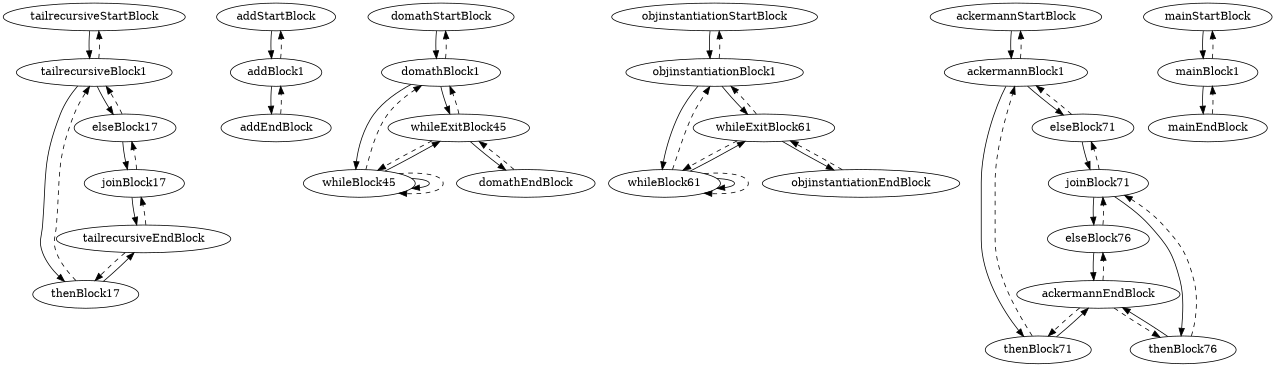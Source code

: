 digraph G {
size ="8.5,11";tailrecursiveStartBlock -> tailrecursiveBlock1
tailrecursiveBlock1 -> thenBlock17
tailrecursiveBlock1 -> elseBlock17
tailrecursiveBlock1 -> tailrecursiveStartBlock [style=dashed]
thenBlock17 -> tailrecursiveEndBlock
thenBlock17 -> tailrecursiveBlock1 [style=dashed]
elseBlock17 -> joinBlock17
elseBlock17 -> tailrecursiveBlock1 [style=dashed]
joinBlock17 -> tailrecursiveEndBlock
joinBlock17 -> elseBlock17 [style=dashed]
tailrecursiveEndBlock -> thenBlock17 [style=dashed]
tailrecursiveEndBlock -> joinBlock17 [style=dashed]
addStartBlock -> addBlock1
addBlock1 -> addEndBlock
addBlock1 -> addStartBlock [style=dashed]
addEndBlock -> addBlock1 [style=dashed]
domathStartBlock -> domathBlock1
domathBlock1 -> whileBlock45
domathBlock1 -> whileExitBlock45
domathBlock1 -> domathStartBlock [style=dashed]
whileBlock45 -> whileBlock45
whileBlock45 -> whileExitBlock45
whileBlock45 -> domathBlock1 [style=dashed]
whileBlock45 -> whileBlock45 [style=dashed]
whileExitBlock45 -> domathEndBlock
whileExitBlock45 -> domathBlock1 [style=dashed]
whileExitBlock45 -> whileBlock45 [style=dashed]
domathEndBlock -> whileExitBlock45 [style=dashed]
objinstantiationStartBlock -> objinstantiationBlock1
objinstantiationBlock1 -> whileBlock61
objinstantiationBlock1 -> whileExitBlock61
objinstantiationBlock1 -> objinstantiationStartBlock [style=dashed]
whileBlock61 -> whileBlock61
whileBlock61 -> whileExitBlock61
whileBlock61 -> objinstantiationBlock1 [style=dashed]
whileBlock61 -> whileBlock61 [style=dashed]
whileExitBlock61 -> objinstantiationEndBlock
whileExitBlock61 -> objinstantiationBlock1 [style=dashed]
whileExitBlock61 -> whileBlock61 [style=dashed]
objinstantiationEndBlock -> whileExitBlock61 [style=dashed]
ackermannStartBlock -> ackermannBlock1
ackermannBlock1 -> thenBlock71
ackermannBlock1 -> elseBlock71
ackermannBlock1 -> ackermannStartBlock [style=dashed]
thenBlock71 -> ackermannEndBlock
thenBlock71 -> ackermannBlock1 [style=dashed]
elseBlock71 -> joinBlock71
elseBlock71 -> ackermannBlock1 [style=dashed]
joinBlock71 -> thenBlock76
joinBlock71 -> elseBlock76
joinBlock71 -> elseBlock71 [style=dashed]
thenBlock76 -> ackermannEndBlock
thenBlock76 -> joinBlock71 [style=dashed]
elseBlock76 -> ackermannEndBlock
elseBlock76 -> joinBlock71 [style=dashed]
ackermannEndBlock -> thenBlock71 [style=dashed]
ackermannEndBlock -> thenBlock76 [style=dashed]
ackermannEndBlock -> elseBlock76 [style=dashed]
mainStartBlock -> mainBlock1
mainBlock1 -> mainEndBlock
mainBlock1 -> mainStartBlock [style=dashed]
mainEndBlock -> mainBlock1 [style=dashed]
}
